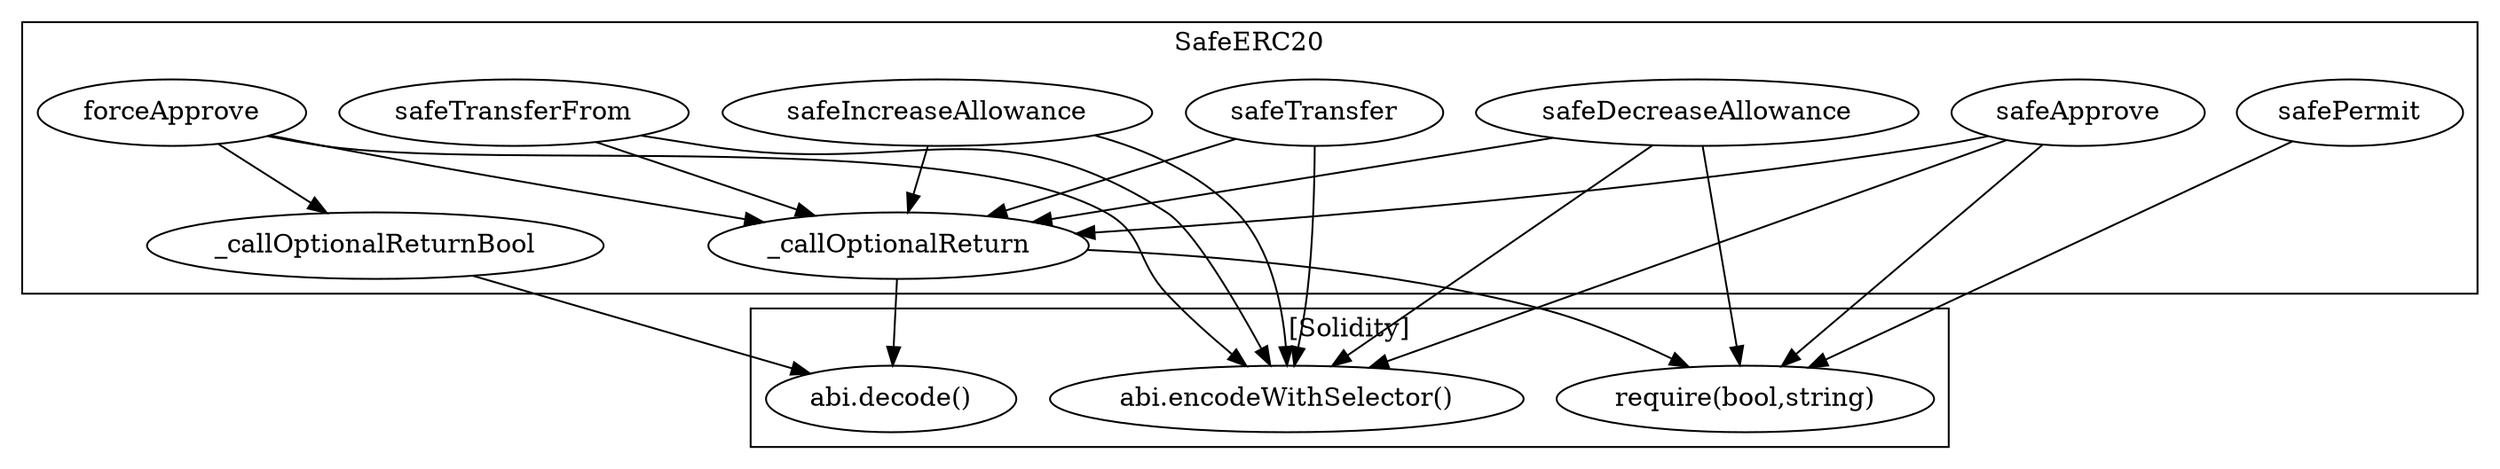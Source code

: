 strict digraph {
subgraph cluster_2782_SafeERC20 {
label = "SafeERC20"
"2782_safeTransferFrom" [label="safeTransferFrom"]
"2782__callOptionalReturn" [label="_callOptionalReturn"]
"2782_forceApprove" [label="forceApprove"]
"2782_safeTransfer" [label="safeTransfer"]
"2782_safeApprove" [label="safeApprove"]
"2782_safeDecreaseAllowance" [label="safeDecreaseAllowance"]
"2782_safePermit" [label="safePermit"]
"2782__callOptionalReturnBool" [label="_callOptionalReturnBool"]
"2782_safeIncreaseAllowance" [label="safeIncreaseAllowance"]
"2782_safeApprove" -> "2782__callOptionalReturn"
"2782_safeTransferFrom" -> "2782__callOptionalReturn"
"2782_safeIncreaseAllowance" -> "2782__callOptionalReturn"
"2782_safeDecreaseAllowance" -> "2782__callOptionalReturn"
"2782_forceApprove" -> "2782__callOptionalReturn"
"2782_safeTransfer" -> "2782__callOptionalReturn"
"2782_forceApprove" -> "2782__callOptionalReturnBool"
}subgraph cluster_solidity {
label = "[Solidity]"
"abi.decode()" 
"require(bool,string)" 
"abi.encodeWithSelector()" 
"2782__callOptionalReturn" -> "require(bool,string)"
"2782_safeDecreaseAllowance" -> "require(bool,string)"
"2782__callOptionalReturn" -> "abi.decode()"
"2782__callOptionalReturnBool" -> "abi.decode()"
"2782_safeApprove" -> "abi.encodeWithSelector()"
"2782_safeDecreaseAllowance" -> "abi.encodeWithSelector()"
"2782_safePermit" -> "require(bool,string)"
"2782_safeTransferFrom" -> "abi.encodeWithSelector()"
"2782_safeApprove" -> "require(bool,string)"
"2782_safeIncreaseAllowance" -> "abi.encodeWithSelector()"
"2782_forceApprove" -> "abi.encodeWithSelector()"
"2782_safeTransfer" -> "abi.encodeWithSelector()"
}
}